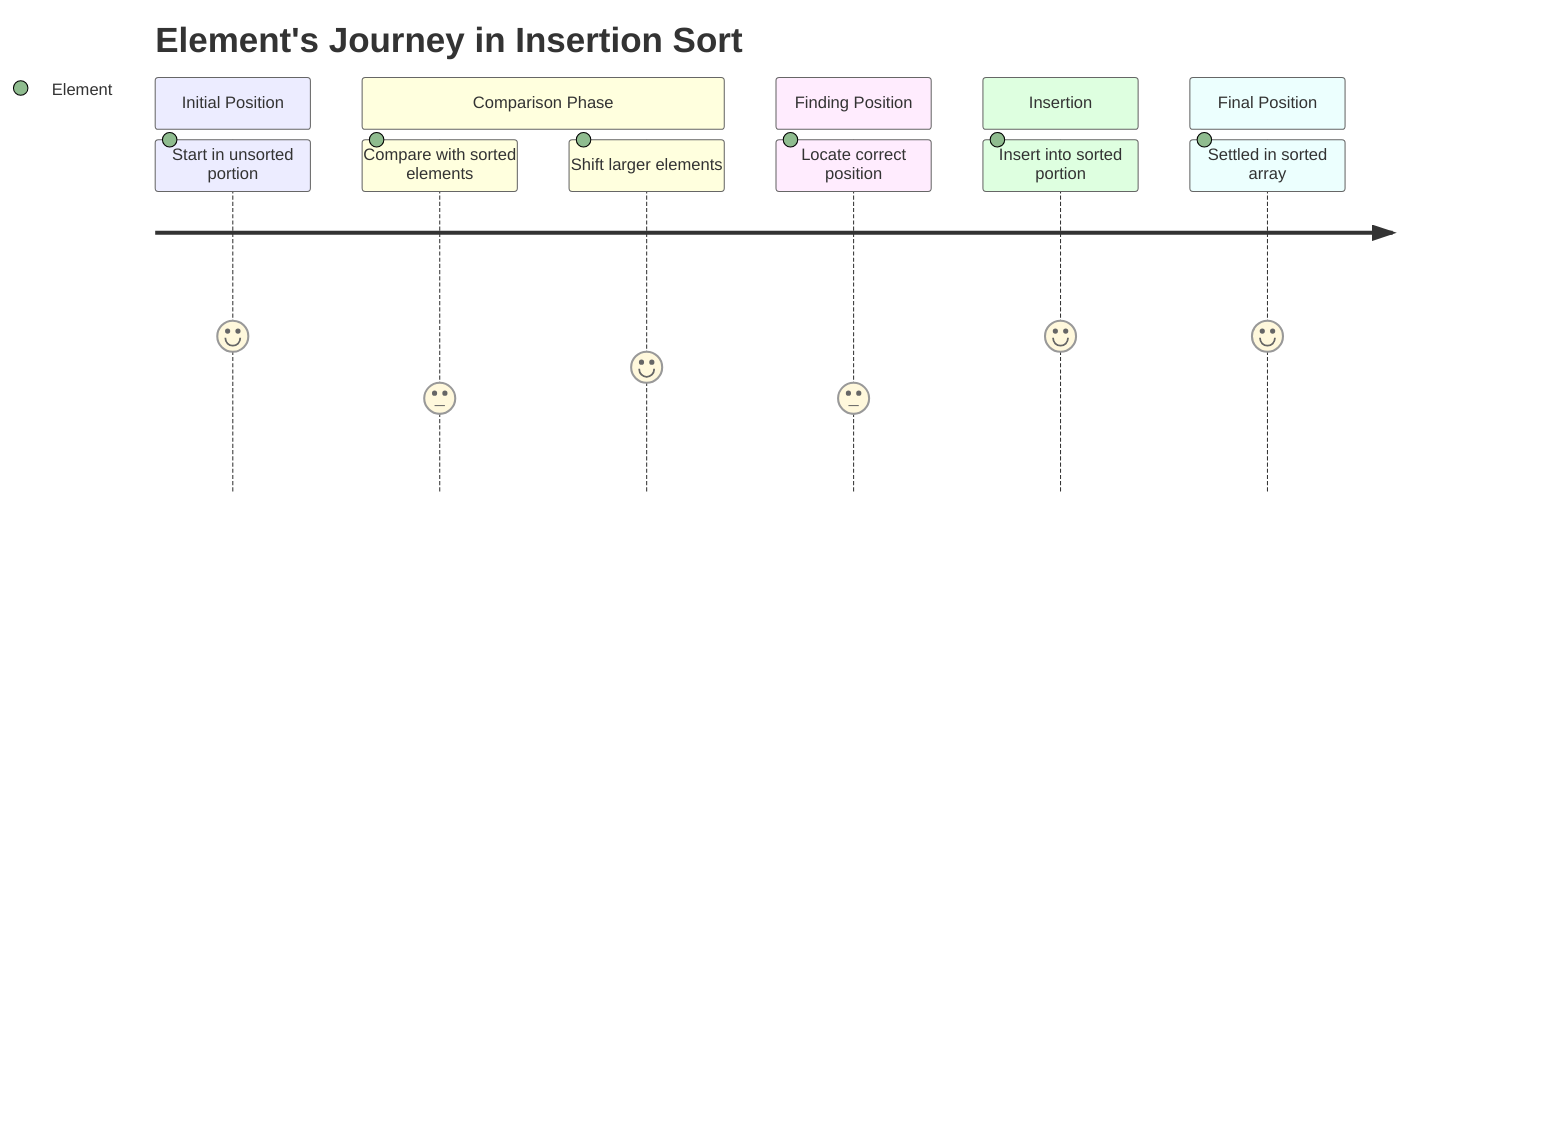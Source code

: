 journey
    title Element's Journey in Insertion Sort
    section Initial Position
        Start in unsorted portion: 5: Element
    section Comparison Phase
        Compare with sorted elements: 3: Element
        Shift larger elements: 4: Element
    section Finding Position
        Locate correct position: 3: Element
    section Insertion
        Insert into sorted portion: 5: Element
    section Final Position
        Settled in sorted array: 5: Element